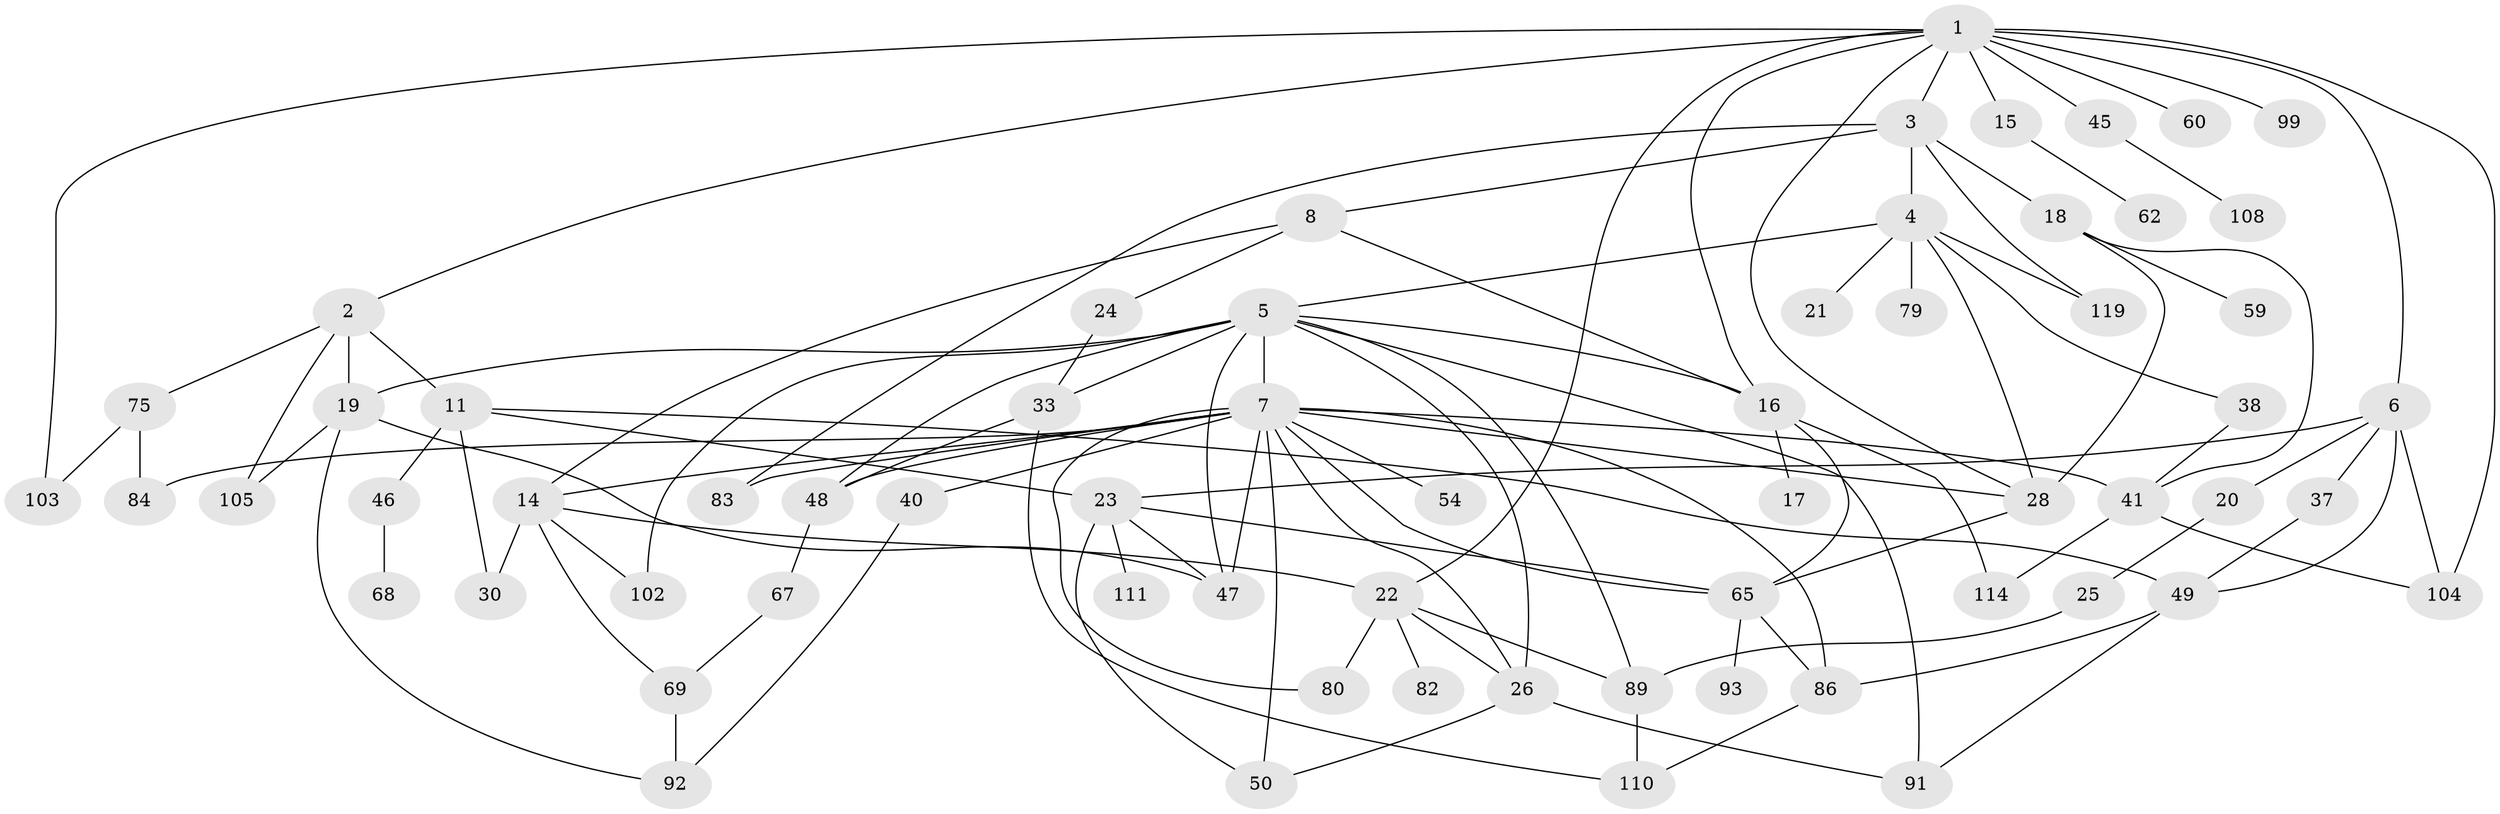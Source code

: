 // original degree distribution, {9: 0.0078125, 5: 0.0546875, 7: 0.015625, 6: 0.03125, 8: 0.015625, 4: 0.1171875, 3: 0.28125, 2: 0.2890625, 1: 0.1875}
// Generated by graph-tools (version 1.1) at 2025/13/03/09/25 04:13:39]
// undirected, 64 vertices, 111 edges
graph export_dot {
graph [start="1"]
  node [color=gray90,style=filled];
  1 [super="+95"];
  2;
  3;
  4;
  5 [super="+27+12"];
  6 [super="+35"];
  7 [super="+29+13+9+115"];
  8;
  11;
  14 [super="+63+113"];
  15;
  16 [super="+34"];
  17;
  18 [super="+36+96"];
  19 [super="+39"];
  20;
  21 [super="+56"];
  22 [super="+88+32+61"];
  23 [super="+70+78+64+77"];
  24;
  25;
  26 [super="+52+73+53"];
  28 [super="+66+118"];
  30;
  33 [super="+94+42"];
  37 [super="+121+87"];
  38;
  40;
  41 [super="+55"];
  45 [super="+90+71"];
  46;
  47 [super="+100+51"];
  48;
  49 [super="+81"];
  50 [super="+106"];
  54;
  59;
  60;
  62;
  65;
  67;
  68;
  69 [super="+76"];
  75 [super="+123"];
  79;
  80;
  82;
  83;
  84;
  86;
  89;
  91;
  92;
  93;
  99;
  102;
  103;
  104;
  105;
  108 [super="+120"];
  110;
  111;
  114 [super="+128"];
  119;
  1 -- 2;
  1 -- 3;
  1 -- 6;
  1 -- 15;
  1 -- 16;
  1 -- 28;
  1 -- 45;
  1 -- 60;
  1 -- 99;
  1 -- 22;
  1 -- 103;
  1 -- 104;
  2 -- 11;
  2 -- 19;
  2 -- 75;
  2 -- 105;
  3 -- 4;
  3 -- 8;
  3 -- 18 [weight=2];
  3 -- 83;
  3 -- 119;
  4 -- 5;
  4 -- 21;
  4 -- 38;
  4 -- 79;
  4 -- 119;
  4 -- 28;
  5 -- 7;
  5 -- 26;
  5 -- 48;
  5 -- 102;
  5 -- 16;
  5 -- 33;
  5 -- 89;
  5 -- 91;
  5 -- 47;
  5 -- 19;
  6 -- 20;
  6 -- 37 [weight=2];
  6 -- 49;
  6 -- 104;
  6 -- 23;
  7 -- 50;
  7 -- 80;
  7 -- 48;
  7 -- 26;
  7 -- 86;
  7 -- 65;
  7 -- 40 [weight=2];
  7 -- 41 [weight=2];
  7 -- 47;
  7 -- 84;
  7 -- 54;
  7 -- 28;
  7 -- 14;
  7 -- 83;
  8 -- 24;
  8 -- 14;
  8 -- 16;
  11 -- 23;
  11 -- 30;
  11 -- 46;
  11 -- 49;
  14 -- 22;
  14 -- 102;
  14 -- 69;
  14 -- 30;
  15 -- 62;
  16 -- 17;
  16 -- 114;
  16 -- 65;
  18 -- 59;
  18 -- 41;
  18 -- 28;
  19 -- 47;
  19 -- 105;
  19 -- 92;
  20 -- 25;
  22 -- 82 [weight=2];
  22 -- 89;
  22 -- 80;
  22 -- 26;
  23 -- 50;
  23 -- 65;
  23 -- 111;
  23 -- 47;
  24 -- 33;
  25 -- 89;
  26 -- 91;
  26 -- 50;
  28 -- 65;
  33 -- 110;
  33 -- 48;
  37 -- 49;
  38 -- 41;
  40 -- 92;
  41 -- 114;
  41 -- 104;
  45 -- 108;
  46 -- 68;
  48 -- 67;
  49 -- 91;
  49 -- 86;
  65 -- 86;
  65 -- 93;
  67 -- 69;
  69 -- 92;
  75 -- 84;
  75 -- 103;
  86 -- 110;
  89 -- 110;
}
